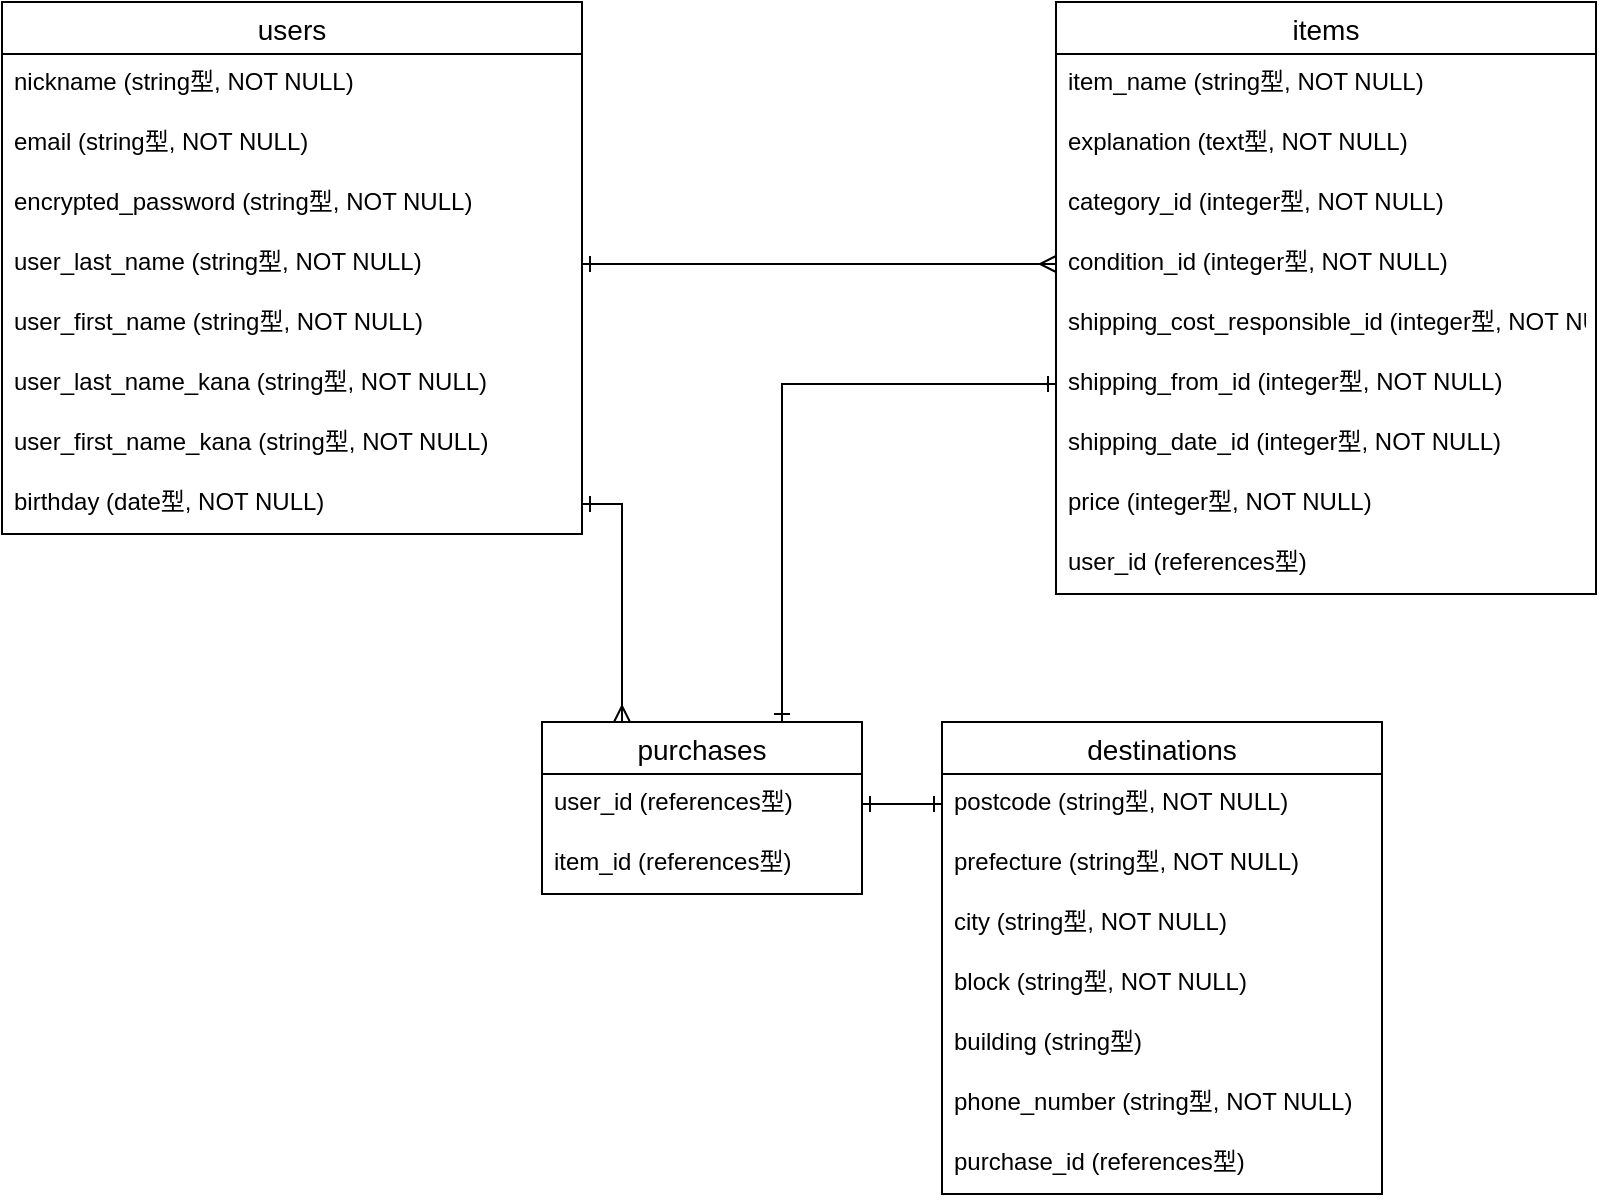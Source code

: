 <mxfile>
    <diagram id="MZiaegBwJPwoB5TAFuv4" name="ページ1">
        <mxGraphModel dx="1334" dy="680" grid="1" gridSize="10" guides="1" tooltips="1" connect="1" arrows="1" fold="1" page="1" pageScale="1" pageWidth="827" pageHeight="1169" math="0" shadow="0">
            <root>
                <mxCell id="0"/>
                <mxCell id="1" parent="0"/>
                <mxCell id="6" value="items" style="swimlane;fontStyle=0;childLayout=stackLayout;horizontal=1;startSize=26;horizontalStack=0;resizeParent=1;resizeParentMax=0;resizeLast=0;collapsible=1;marginBottom=0;align=center;fontSize=14;" parent="1" vertex="1">
                    <mxGeometry x="557" y="40" width="270" height="296" as="geometry"/>
                </mxCell>
                <mxCell id="8" value="item_name (string型, NOT NULL)" style="text;strokeColor=none;fillColor=none;spacingLeft=4;spacingRight=4;overflow=hidden;rotatable=0;points=[[0,0.5],[1,0.5]];portConstraint=eastwest;fontSize=12;align=left;" parent="6" vertex="1">
                    <mxGeometry y="26" width="270" height="30" as="geometry"/>
                </mxCell>
                <mxCell id="9" value="explanation (text型, NOT NULL)" style="text;strokeColor=none;fillColor=none;spacingLeft=4;spacingRight=4;overflow=hidden;rotatable=0;points=[[0,0.5],[1,0.5]];portConstraint=eastwest;fontSize=12;align=left;" parent="6" vertex="1">
                    <mxGeometry y="56" width="270" height="30" as="geometry"/>
                </mxCell>
                <mxCell id="107" value="category_id (integer型, NOT NULL)" style="text;strokeColor=none;fillColor=none;spacingLeft=4;spacingRight=4;overflow=hidden;rotatable=0;points=[[0,0.5],[1,0.5]];portConstraint=eastwest;fontSize=12;align=left;" vertex="1" parent="6">
                    <mxGeometry y="86" width="270" height="30" as="geometry"/>
                </mxCell>
                <mxCell id="111" value="condition_id (integer型, NOT NULL)" style="text;strokeColor=none;fillColor=none;spacingLeft=4;spacingRight=4;overflow=hidden;rotatable=0;points=[[0,0.5],[1,0.5]];portConstraint=eastwest;fontSize=12;align=left;" vertex="1" parent="6">
                    <mxGeometry y="116" width="270" height="30" as="geometry"/>
                </mxCell>
                <mxCell id="112" value="shipping_cost_responsible_id (integer型, NOT NULL)" style="text;strokeColor=none;fillColor=none;spacingLeft=4;spacingRight=4;overflow=hidden;rotatable=0;points=[[0,0.5],[1,0.5]];portConstraint=eastwest;fontSize=12;align=left;" vertex="1" parent="6">
                    <mxGeometry y="146" width="270" height="30" as="geometry"/>
                </mxCell>
                <mxCell id="113" value="shipping_from_id (integer型, NOT NULL)" style="text;strokeColor=none;fillColor=none;spacingLeft=4;spacingRight=4;overflow=hidden;rotatable=0;points=[[0,0.5],[1,0.5]];portConstraint=eastwest;fontSize=12;align=left;" vertex="1" parent="6">
                    <mxGeometry y="176" width="270" height="30" as="geometry"/>
                </mxCell>
                <mxCell id="115" value="shipping_date_id (integer型, NOT NULL)" style="text;strokeColor=none;fillColor=none;spacingLeft=4;spacingRight=4;overflow=hidden;rotatable=0;points=[[0,0.5],[1,0.5]];portConstraint=eastwest;fontSize=12;align=left;" vertex="1" parent="6">
                    <mxGeometry y="206" width="270" height="30" as="geometry"/>
                </mxCell>
                <mxCell id="114" value="price (integer型, NOT NULL)" style="text;strokeColor=none;fillColor=none;spacingLeft=4;spacingRight=4;overflow=hidden;rotatable=0;points=[[0,0.5],[1,0.5]];portConstraint=eastwest;fontSize=12;align=left;" vertex="1" parent="6">
                    <mxGeometry y="236" width="270" height="30" as="geometry"/>
                </mxCell>
                <mxCell id="138" value="user_id (references型)" style="text;strokeColor=none;fillColor=none;spacingLeft=4;spacingRight=4;overflow=hidden;rotatable=0;points=[[0,0.5],[1,0.5]];portConstraint=eastwest;fontSize=12;align=left;" vertex="1" parent="6">
                    <mxGeometry y="266" width="270" height="30" as="geometry"/>
                </mxCell>
                <mxCell id="144" style="edgeStyle=orthogonalEdgeStyle;rounded=0;orthogonalLoop=1;jettySize=auto;html=1;exitX=0.75;exitY=0;exitDx=0;exitDy=0;entryX=0;entryY=0.5;entryDx=0;entryDy=0;startArrow=ERone;startFill=0;endArrow=ERone;endFill=0;" edge="1" parent="1" source="11" target="113">
                    <mxGeometry relative="1" as="geometry"/>
                </mxCell>
                <mxCell id="11" value="purchases" style="swimlane;fontStyle=0;childLayout=stackLayout;horizontal=1;startSize=26;horizontalStack=0;resizeParent=1;resizeParentMax=0;resizeLast=0;collapsible=1;marginBottom=0;align=center;fontSize=14;" parent="1" vertex="1">
                    <mxGeometry x="300" y="400" width="160" height="86" as="geometry"/>
                </mxCell>
                <mxCell id="14" value="user_id (references型)" style="text;strokeColor=none;fillColor=none;spacingLeft=4;spacingRight=4;overflow=hidden;rotatable=0;points=[[0,0.5],[1,0.5]];portConstraint=eastwest;fontSize=12;align=left;" parent="11" vertex="1">
                    <mxGeometry y="26" width="160" height="30" as="geometry"/>
                </mxCell>
                <mxCell id="147" value="item_id (references型)" style="text;strokeColor=none;fillColor=none;spacingLeft=4;spacingRight=4;overflow=hidden;rotatable=0;points=[[0,0.5],[1,0.5]];portConstraint=eastwest;fontSize=12;align=left;" vertex="1" parent="11">
                    <mxGeometry y="56" width="160" height="30" as="geometry"/>
                </mxCell>
                <mxCell id="82" value="destinations" style="swimlane;fontStyle=0;childLayout=stackLayout;horizontal=1;startSize=26;horizontalStack=0;resizeParent=1;resizeParentMax=0;resizeLast=0;collapsible=1;marginBottom=0;align=center;fontSize=14;" vertex="1" parent="1">
                    <mxGeometry x="500" y="400" width="220" height="236" as="geometry"/>
                </mxCell>
                <mxCell id="83" value="postcode (string型, NOT NULL)" style="text;strokeColor=none;fillColor=none;spacingLeft=4;spacingRight=4;overflow=hidden;rotatable=0;points=[[0,0.5],[1,0.5]];portConstraint=eastwest;fontSize=12;align=left;" vertex="1" parent="82">
                    <mxGeometry y="26" width="220" height="30" as="geometry"/>
                </mxCell>
                <mxCell id="84" value="prefecture (string型, NOT NULL)" style="text;strokeColor=none;fillColor=none;spacingLeft=4;spacingRight=4;overflow=hidden;rotatable=0;points=[[0,0.5],[1,0.5]];portConstraint=eastwest;fontSize=12;align=left;" vertex="1" parent="82">
                    <mxGeometry y="56" width="220" height="30" as="geometry"/>
                </mxCell>
                <mxCell id="118" value="city (string型, NOT NULL)" style="text;strokeColor=none;fillColor=none;spacingLeft=4;spacingRight=4;overflow=hidden;rotatable=0;points=[[0,0.5],[1,0.5]];portConstraint=eastwest;fontSize=12;align=left;" vertex="1" parent="82">
                    <mxGeometry y="86" width="220" height="30" as="geometry"/>
                </mxCell>
                <mxCell id="124" value="block (string型, NOT NULL)" style="text;strokeColor=none;fillColor=none;spacingLeft=4;spacingRight=4;overflow=hidden;rotatable=0;points=[[0,0.5],[1,0.5]];portConstraint=eastwest;fontSize=12;align=left;" vertex="1" parent="82">
                    <mxGeometry y="116" width="220" height="30" as="geometry"/>
                </mxCell>
                <mxCell id="85" value="building (string型)" style="text;strokeColor=none;fillColor=none;spacingLeft=4;spacingRight=4;overflow=hidden;rotatable=0;points=[[0,0.5],[1,0.5]];portConstraint=eastwest;fontSize=12;align=left;" vertex="1" parent="82">
                    <mxGeometry y="146" width="220" height="30" as="geometry"/>
                </mxCell>
                <mxCell id="125" value="phone_number (string型, NOT NULL)" style="text;strokeColor=none;fillColor=none;spacingLeft=4;spacingRight=4;overflow=hidden;rotatable=0;points=[[0,0.5],[1,0.5]];portConstraint=eastwest;fontSize=12;align=left;" vertex="1" parent="82">
                    <mxGeometry y="176" width="220" height="30" as="geometry"/>
                </mxCell>
                <mxCell id="146" value="purchase_id (references型)" style="text;strokeColor=none;fillColor=none;spacingLeft=4;spacingRight=4;overflow=hidden;rotatable=0;points=[[0,0.5],[1,0.5]];portConstraint=eastwest;fontSize=12;align=left;" vertex="1" parent="82">
                    <mxGeometry y="206" width="220" height="30" as="geometry"/>
                </mxCell>
                <mxCell id="140" value="" style="edgeStyle=entityRelationEdgeStyle;fontSize=12;html=1;endArrow=ERmany;entryX=0;entryY=0.5;entryDx=0;entryDy=0;exitX=1;exitY=0.5;exitDx=0;exitDy=0;endFill=0;startArrow=ERone;startFill=0;" edge="1" parent="1" source="159" target="111">
                    <mxGeometry width="100" height="100" relative="1" as="geometry">
                        <mxPoint x="360" y="201" as="sourcePoint"/>
                        <mxPoint x="400" y="270" as="targetPoint"/>
                    </mxGeometry>
                </mxCell>
                <mxCell id="143" style="edgeStyle=orthogonalEdgeStyle;rounded=0;orthogonalLoop=1;jettySize=auto;html=1;exitX=1;exitY=0.5;exitDx=0;exitDy=0;entryX=0.25;entryY=0;entryDx=0;entryDy=0;startArrow=ERone;startFill=0;endArrow=ERmany;endFill=0;" edge="1" parent="1" source="105" target="11">
                    <mxGeometry relative="1" as="geometry"/>
                </mxCell>
                <mxCell id="2" value="users" style="swimlane;fontStyle=0;childLayout=stackLayout;horizontal=1;startSize=26;horizontalStack=0;resizeParent=1;resizeParentMax=0;resizeLast=0;collapsible=1;marginBottom=0;align=center;fontSize=14;" parent="1" vertex="1">
                    <mxGeometry x="30" y="40" width="290" height="266" as="geometry"/>
                </mxCell>
                <mxCell id="86" value="nickname (string型, NOT NULL)" style="text;strokeColor=none;fillColor=none;spacingLeft=4;spacingRight=4;overflow=hidden;rotatable=0;points=[[0,0.5],[1,0.5]];portConstraint=eastwest;fontSize=12;align=left;" vertex="1" parent="2">
                    <mxGeometry y="26" width="290" height="30" as="geometry"/>
                </mxCell>
                <mxCell id="4" value="email (string型, NOT NULL)" style="text;strokeColor=none;fillColor=none;spacingLeft=4;spacingRight=4;overflow=hidden;rotatable=0;points=[[0,0.5],[1,0.5]];portConstraint=eastwest;fontSize=12;align=left;" parent="2" vertex="1">
                    <mxGeometry y="56" width="290" height="30" as="geometry"/>
                </mxCell>
                <mxCell id="100" value="encrypted_password (string型, NOT NULL)" style="text;strokeColor=none;fillColor=none;spacingLeft=4;spacingRight=4;overflow=hidden;rotatable=0;points=[[0,0.5],[1,0.5]];portConstraint=eastwest;fontSize=12;shadow=0;align=left;" vertex="1" parent="2">
                    <mxGeometry y="86" width="290" height="30" as="geometry"/>
                </mxCell>
                <mxCell id="159" value="user_last_name (string型, NOT NULL)" style="text;strokeColor=none;fillColor=none;spacingLeft=4;spacingRight=4;overflow=hidden;rotatable=0;points=[[0,0.5],[1,0.5]];portConstraint=eastwest;fontSize=12;align=left;" vertex="1" parent="2">
                    <mxGeometry y="116" width="290" height="30" as="geometry"/>
                </mxCell>
                <mxCell id="108" value="user_first_name (string型, NOT NULL)" style="text;strokeColor=none;fillColor=none;spacingLeft=4;spacingRight=4;overflow=hidden;rotatable=0;points=[[0,0.5],[1,0.5]];portConstraint=eastwest;fontSize=12;align=left;" vertex="1" parent="2">
                    <mxGeometry y="146" width="290" height="30" as="geometry"/>
                </mxCell>
                <mxCell id="104" value="user_last_name_kana (string型, NOT NULL)" style="text;strokeColor=none;fillColor=none;spacingLeft=4;spacingRight=4;overflow=hidden;rotatable=0;points=[[0,0.5],[1,0.5]];portConstraint=eastwest;fontSize=12;align=left;" vertex="1" parent="2">
                    <mxGeometry y="176" width="290" height="30" as="geometry"/>
                </mxCell>
                <mxCell id="160" value="user_first_name_kana (string型, NOT NULL)" style="text;strokeColor=none;fillColor=none;spacingLeft=4;spacingRight=4;overflow=hidden;rotatable=0;points=[[0,0.5],[1,0.5]];portConstraint=eastwest;fontSize=12;align=left;" vertex="1" parent="2">
                    <mxGeometry y="206" width="290" height="30" as="geometry"/>
                </mxCell>
                <mxCell id="105" value="birthday (date型, NOT NULL)" style="text;strokeColor=none;fillColor=none;spacingLeft=4;spacingRight=4;overflow=hidden;rotatable=0;points=[[0,0.5],[1,0.5]];portConstraint=eastwest;fontSize=12;align=left;" vertex="1" parent="2">
                    <mxGeometry y="236" width="290" height="30" as="geometry"/>
                </mxCell>
                <mxCell id="158" style="edgeStyle=orthogonalEdgeStyle;rounded=0;orthogonalLoop=1;jettySize=auto;html=1;exitX=1;exitY=0.5;exitDx=0;exitDy=0;startArrow=ERone;startFill=0;endArrow=ERone;endFill=0;" edge="1" parent="1" source="14" target="83">
                    <mxGeometry relative="1" as="geometry"/>
                </mxCell>
            </root>
        </mxGraphModel>
    </diagram>
</mxfile>
